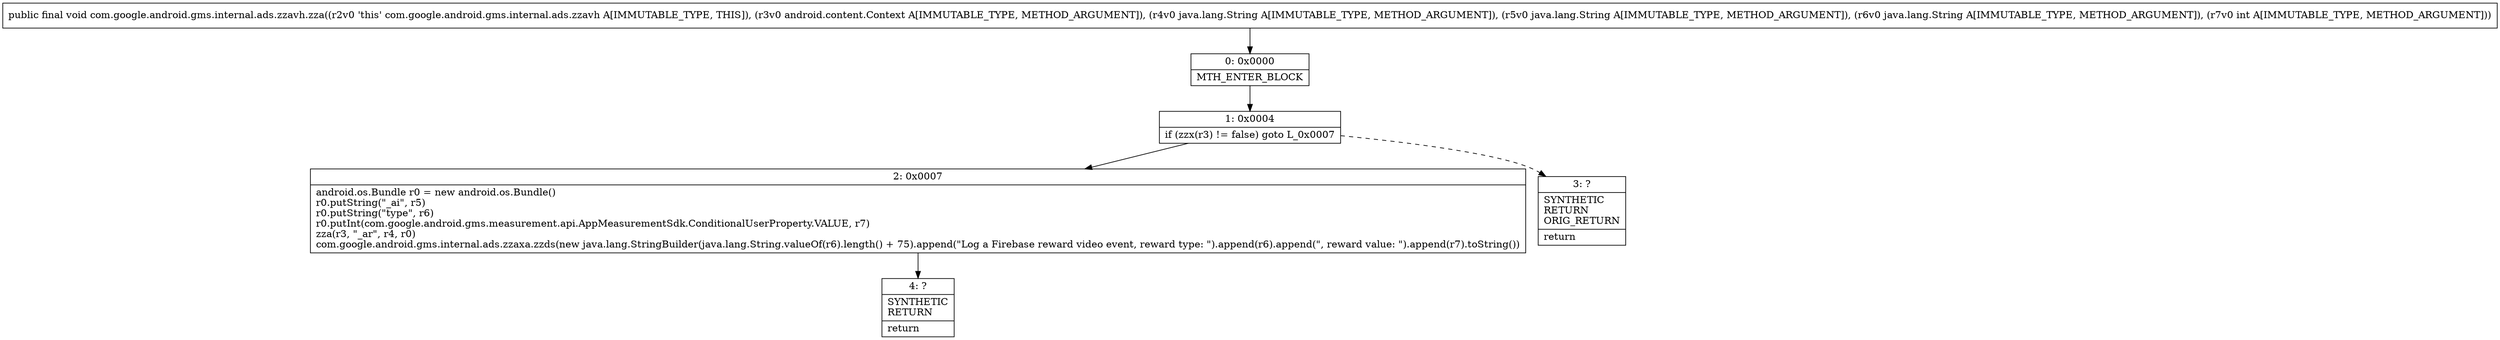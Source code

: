 digraph "CFG forcom.google.android.gms.internal.ads.zzavh.zza(Landroid\/content\/Context;Ljava\/lang\/String;Ljava\/lang\/String;Ljava\/lang\/String;I)V" {
Node_0 [shape=record,label="{0\:\ 0x0000|MTH_ENTER_BLOCK\l}"];
Node_1 [shape=record,label="{1\:\ 0x0004|if (zzx(r3) != false) goto L_0x0007\l}"];
Node_2 [shape=record,label="{2\:\ 0x0007|android.os.Bundle r0 = new android.os.Bundle()\lr0.putString(\"_ai\", r5)\lr0.putString(\"type\", r6)\lr0.putInt(com.google.android.gms.measurement.api.AppMeasurementSdk.ConditionalUserProperty.VALUE, r7)\lzza(r3, \"_ar\", r4, r0)\lcom.google.android.gms.internal.ads.zzaxa.zzds(new java.lang.StringBuilder(java.lang.String.valueOf(r6).length() + 75).append(\"Log a Firebase reward video event, reward type: \").append(r6).append(\", reward value: \").append(r7).toString())\l}"];
Node_3 [shape=record,label="{3\:\ ?|SYNTHETIC\lRETURN\lORIG_RETURN\l|return\l}"];
Node_4 [shape=record,label="{4\:\ ?|SYNTHETIC\lRETURN\l|return\l}"];
MethodNode[shape=record,label="{public final void com.google.android.gms.internal.ads.zzavh.zza((r2v0 'this' com.google.android.gms.internal.ads.zzavh A[IMMUTABLE_TYPE, THIS]), (r3v0 android.content.Context A[IMMUTABLE_TYPE, METHOD_ARGUMENT]), (r4v0 java.lang.String A[IMMUTABLE_TYPE, METHOD_ARGUMENT]), (r5v0 java.lang.String A[IMMUTABLE_TYPE, METHOD_ARGUMENT]), (r6v0 java.lang.String A[IMMUTABLE_TYPE, METHOD_ARGUMENT]), (r7v0 int A[IMMUTABLE_TYPE, METHOD_ARGUMENT])) }"];
MethodNode -> Node_0;
Node_0 -> Node_1;
Node_1 -> Node_2;
Node_1 -> Node_3[style=dashed];
Node_2 -> Node_4;
}

